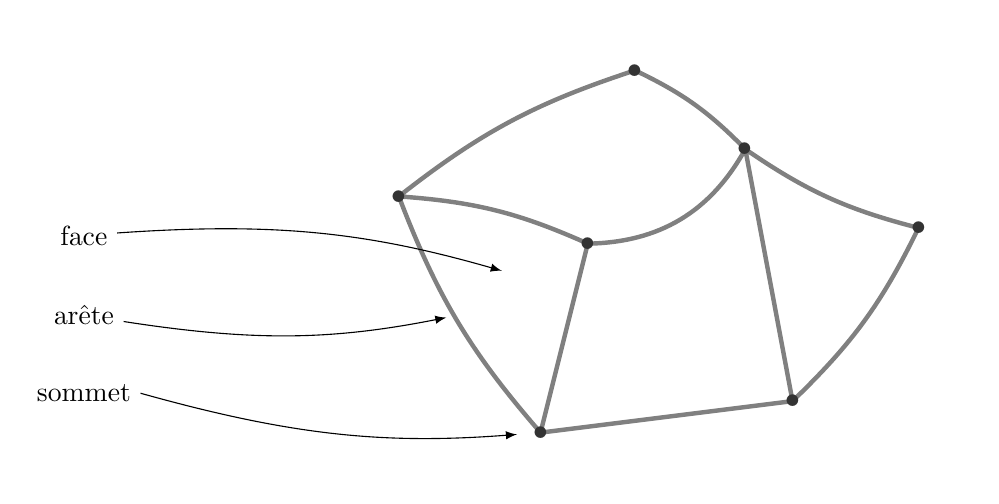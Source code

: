 \begin{tikzpicture}[scale=2]

\coordinate (P1) at (0,0.5);
\coordinate (P2) at (1.2,0.2);
\coordinate (P3) at (0.9,-1);
\coordinate (P4) at (2.5,-0.8);
\coordinate (P5) at (2.2,0.8);
\coordinate (P6) at (3.3,0.3);
\coordinate (P7) at (1.5,1.3);

\draw[ultra thick, black!50]
  (P1) to[bend left=10](P2) -- (P3) -- (P4) -- (P5)
  (P5) to[bend right=10] (P7) to[bend right=10] (P1)  to[bend right=10] (P3) 
  (P2) to[bend right] (P5)
  (P4) to[bend right=10] (P6)
  (P5) to[bend right=10] (P6)
;  
\foreach \i in {1,...,7}{
  \path (P\i) node[scale=4,black!80]{.};
}

% labels
\path[-latex, shorten > = 3mm]
  (-2,-0.75) node(S){sommet}
  (S.east) edge[bend right=10] (P3)
;
\path[-latex, shorten > = 2mm]
  (-2,-0.25) node(E){arête}
  (E) edge[bend right=10] (0.40,-0.25)
;

\path[-latex, shorten > = 2mm]
  (-2,0.25) node(E){face}
  (E) edge[bend left=10] (0.75,0)
;
\end{tikzpicture}